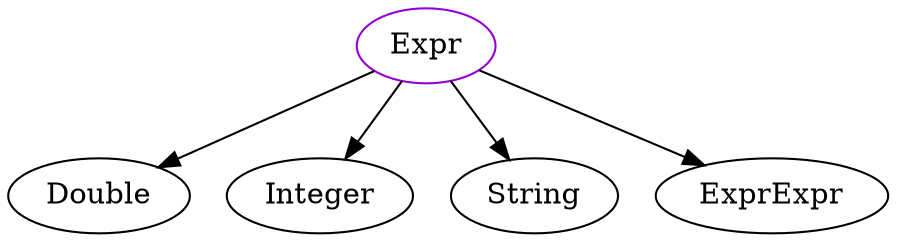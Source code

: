 digraph expr{
Expr -> Double;
Expr -> Integer;
Expr -> String;
Expr -> ExprExpr;
Expr	[shape=oval, color=darkviolet, label="Expr"];
}

